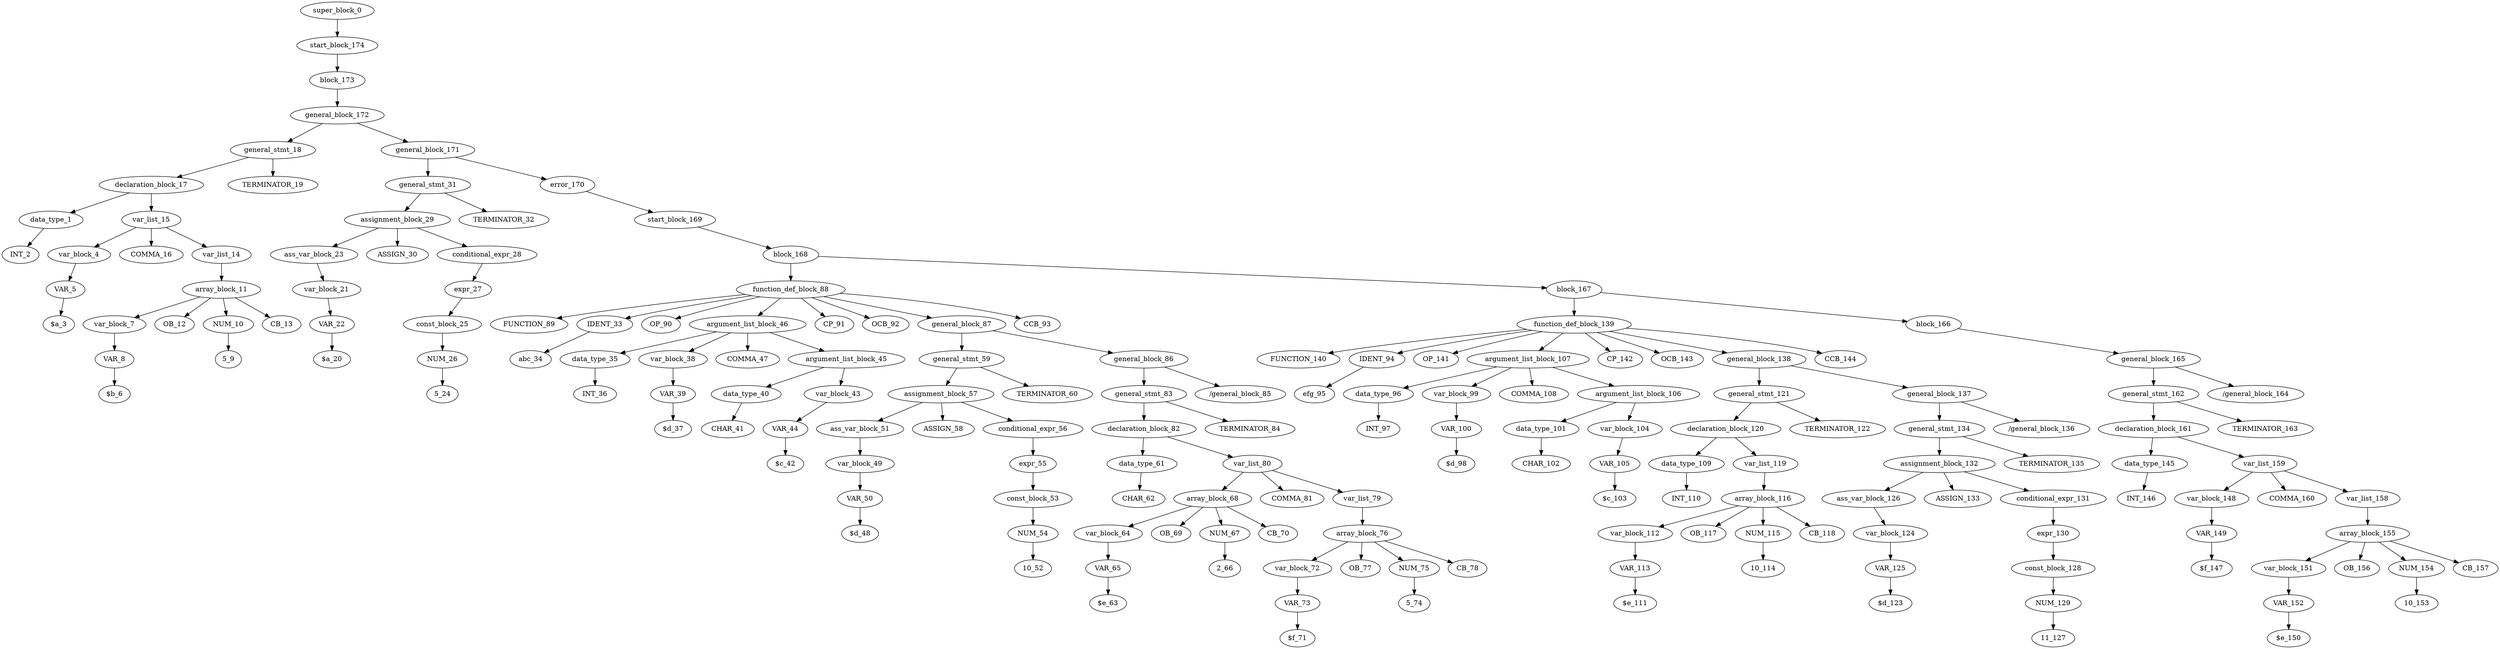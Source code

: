 digraph G {
	super_block_0 -> start_block_174 [key=0];
start_block_174 -> block_173 [key=1];
block_173 -> general_block_172 [key=2];
general_block_172 -> general_stmt_18 [key=3];
general_block_172 -> general_block_171 [key=22];
general_stmt_18 -> declaration_block_17 [key=4];
general_stmt_18 -> TERMINATOR_19 [key=21];
declaration_block_17 -> data_type_1 [key=5];
declaration_block_17 -> var_list_15 [key=7];
data_type_1 -> INT_2 [key=6];
var_list_15 -> var_block_4 [key=8];
var_list_15 -> COMMA_16 [key=11];
var_list_15 -> var_list_14 [key=12];
var_block_4 -> VAR_5 [key=9];
VAR_5 -> "$a_3" [key=10];
var_list_14 -> array_block_11 [key=13];
array_block_11 -> var_block_7 [key=14];
array_block_11 -> OB_12 [key=17];
array_block_11 -> NUM_10 [key=18];
array_block_11 -> CB_13 [key=20];
var_block_7 -> VAR_8 [key=15];
VAR_8 -> "$b_6" [key=16];
NUM_10 -> "5_9" [key=19];
general_block_171 -> general_stmt_31 [key=23];
general_block_171 -> error_170 [key=36];
general_stmt_31 -> assignment_block_29 [key=24];
general_stmt_31 -> TERMINATOR_32 [key=35];
assignment_block_29 -> ass_var_block_23 [key=25];
assignment_block_29 -> ASSIGN_30 [key=29];
assignment_block_29 -> conditional_expr_28 [key=30];
ass_var_block_23 -> var_block_21 [key=26];
var_block_21 -> VAR_22 [key=27];
VAR_22 -> "$a_20" [key=28];
conditional_expr_28 -> expr_27 [key=31];
expr_27 -> const_block_25 [key=32];
const_block_25 -> NUM_26 [key=33];
NUM_26 -> "5_24" [key=34];
error_170 -> start_block_169 [key=37];
start_block_169 -> block_168 [key=38];
block_168 -> function_def_block_88 [key=39];
block_168 -> block_167 [key=100];
function_def_block_88 -> FUNCTION_89 [key=40];
function_def_block_88 -> IDENT_33 [key=41];
function_def_block_88 -> OP_90 [key=43];
function_def_block_88 -> argument_list_block_46 [key=44];
function_def_block_88 -> CP_91 [key=57];
function_def_block_88 -> OCB_92 [key=58];
function_def_block_88 -> general_block_87 [key=59];
function_def_block_88 -> CCB_93 [key=99];
IDENT_33 -> abc_34 [key=42];
argument_list_block_46 -> data_type_35 [key=45];
argument_list_block_46 -> var_block_38 [key=47];
argument_list_block_46 -> COMMA_47 [key=50];
argument_list_block_46 -> argument_list_block_45 [key=51];
data_type_35 -> INT_36 [key=46];
var_block_38 -> VAR_39 [key=48];
VAR_39 -> "$d_37" [key=49];
argument_list_block_45 -> data_type_40 [key=52];
argument_list_block_45 -> var_block_43 [key=54];
data_type_40 -> CHAR_41 [key=53];
var_block_43 -> VAR_44 [key=55];
VAR_44 -> "$c_42" [key=56];
general_block_87 -> general_stmt_59 [key=60];
general_block_87 -> general_block_86 [key=73];
general_stmt_59 -> assignment_block_57 [key=61];
general_stmt_59 -> TERMINATOR_60 [key=72];
assignment_block_57 -> ass_var_block_51 [key=62];
assignment_block_57 -> ASSIGN_58 [key=66];
assignment_block_57 -> conditional_expr_56 [key=67];
ass_var_block_51 -> var_block_49 [key=63];
var_block_49 -> VAR_50 [key=64];
VAR_50 -> "$d_48" [key=65];
conditional_expr_56 -> expr_55 [key=68];
expr_55 -> const_block_53 [key=69];
const_block_53 -> NUM_54 [key=70];
NUM_54 -> "10_52" [key=71];
general_block_86 -> general_stmt_83 [key=74];
general_block_86 -> "/general_block_85" [key=98];
general_stmt_83 -> declaration_block_82 [key=75];
general_stmt_83 -> TERMINATOR_84 [key=97];
declaration_block_82 -> data_type_61 [key=76];
declaration_block_82 -> var_list_80 [key=78];
data_type_61 -> CHAR_62 [key=77];
var_list_80 -> array_block_68 [key=79];
var_list_80 -> COMMA_81 [key=87];
var_list_80 -> var_list_79 [key=88];
array_block_68 -> var_block_64 [key=80];
array_block_68 -> OB_69 [key=83];
array_block_68 -> NUM_67 [key=84];
array_block_68 -> CB_70 [key=86];
var_block_64 -> VAR_65 [key=81];
VAR_65 -> "$e_63" [key=82];
NUM_67 -> "2_66" [key=85];
var_list_79 -> array_block_76 [key=89];
array_block_76 -> var_block_72 [key=90];
array_block_76 -> OB_77 [key=93];
array_block_76 -> NUM_75 [key=94];
array_block_76 -> CB_78 [key=96];
var_block_72 -> VAR_73 [key=91];
VAR_73 -> "$f_71" [key=92];
NUM_75 -> "5_74" [key=95];
block_167 -> function_def_block_139 [key=101];
block_167 -> block_166 [key=152];
function_def_block_139 -> FUNCTION_140 [key=102];
function_def_block_139 -> IDENT_94 [key=103];
function_def_block_139 -> OP_141 [key=105];
function_def_block_139 -> argument_list_block_107 [key=106];
function_def_block_139 -> CP_142 [key=119];
function_def_block_139 -> OCB_143 [key=120];
function_def_block_139 -> general_block_138 [key=121];
function_def_block_139 -> CCB_144 [key=151];
IDENT_94 -> efg_95 [key=104];
argument_list_block_107 -> data_type_96 [key=107];
argument_list_block_107 -> var_block_99 [key=109];
argument_list_block_107 -> COMMA_108 [key=112];
argument_list_block_107 -> argument_list_block_106 [key=113];
data_type_96 -> INT_97 [key=108];
var_block_99 -> VAR_100 [key=110];
VAR_100 -> "$d_98" [key=111];
argument_list_block_106 -> data_type_101 [key=114];
argument_list_block_106 -> var_block_104 [key=116];
data_type_101 -> CHAR_102 [key=115];
var_block_104 -> VAR_105 [key=117];
VAR_105 -> "$c_103" [key=118];
general_block_138 -> general_stmt_121 [key=122];
general_block_138 -> general_block_137 [key=136];
general_stmt_121 -> declaration_block_120 [key=123];
general_stmt_121 -> TERMINATOR_122 [key=135];
declaration_block_120 -> data_type_109 [key=124];
declaration_block_120 -> var_list_119 [key=126];
data_type_109 -> INT_110 [key=125];
var_list_119 -> array_block_116 [key=127];
array_block_116 -> var_block_112 [key=128];
array_block_116 -> OB_117 [key=131];
array_block_116 -> NUM_115 [key=132];
array_block_116 -> CB_118 [key=134];
var_block_112 -> VAR_113 [key=129];
VAR_113 -> "$e_111" [key=130];
NUM_115 -> "10_114" [key=133];
general_block_137 -> general_stmt_134 [key=137];
general_block_137 -> "/general_block_136" [key=150];
general_stmt_134 -> assignment_block_132 [key=138];
general_stmt_134 -> TERMINATOR_135 [key=149];
assignment_block_132 -> ass_var_block_126 [key=139];
assignment_block_132 -> ASSIGN_133 [key=143];
assignment_block_132 -> conditional_expr_131 [key=144];
ass_var_block_126 -> var_block_124 [key=140];
var_block_124 -> VAR_125 [key=141];
VAR_125 -> "$d_123" [key=142];
conditional_expr_131 -> expr_130 [key=145];
expr_130 -> const_block_128 [key=146];
const_block_128 -> NUM_129 [key=147];
NUM_129 -> "11_127" [key=148];
block_166 -> general_block_165 [key=153];
general_block_165 -> general_stmt_162 [key=154];
general_block_165 -> "/general_block_164" [key=173];
general_stmt_162 -> declaration_block_161 [key=155];
general_stmt_162 -> TERMINATOR_163 [key=172];
declaration_block_161 -> data_type_145 [key=156];
declaration_block_161 -> var_list_159 [key=158];
data_type_145 -> INT_146 [key=157];
var_list_159 -> var_block_148 [key=159];
var_list_159 -> COMMA_160 [key=162];
var_list_159 -> var_list_158 [key=163];
var_block_148 -> VAR_149 [key=160];
VAR_149 -> "$f_147" [key=161];
var_list_158 -> array_block_155 [key=164];
array_block_155 -> var_block_151 [key=165];
array_block_155 -> OB_156 [key=168];
array_block_155 -> NUM_154 [key=169];
array_block_155 -> CB_157 [key=171];
var_block_151 -> VAR_152 [key=166];
VAR_152 -> "$e_150" [key=167];
NUM_154 -> "10_153" [key=170];
}

